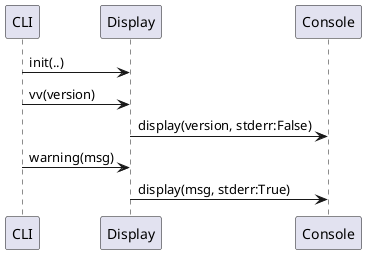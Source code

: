 @startuml
CLI -> Display: init(..)
CLI -> Display: vv(version)
Display -> Console: display(version, stderr:False)
CLI -> Display: warning(msg)
Display -> Console: display(msg, stderr:True)
@enduml
